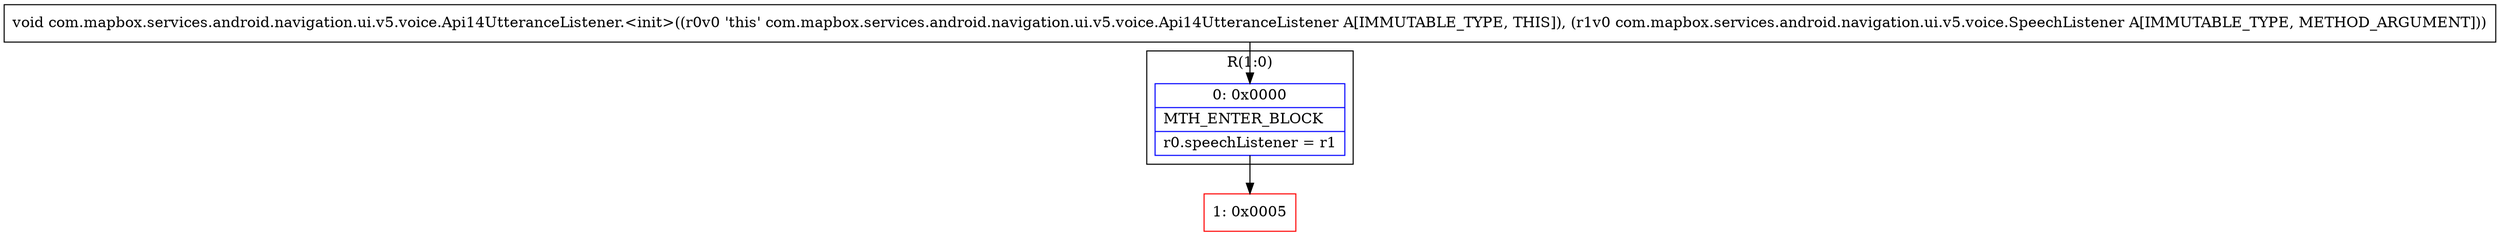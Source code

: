 digraph "CFG forcom.mapbox.services.android.navigation.ui.v5.voice.Api14UtteranceListener.\<init\>(Lcom\/mapbox\/services\/android\/navigation\/ui\/v5\/voice\/SpeechListener;)V" {
subgraph cluster_Region_48057175 {
label = "R(1:0)";
node [shape=record,color=blue];
Node_0 [shape=record,label="{0\:\ 0x0000|MTH_ENTER_BLOCK\l|r0.speechListener = r1\l}"];
}
Node_1 [shape=record,color=red,label="{1\:\ 0x0005}"];
MethodNode[shape=record,label="{void com.mapbox.services.android.navigation.ui.v5.voice.Api14UtteranceListener.\<init\>((r0v0 'this' com.mapbox.services.android.navigation.ui.v5.voice.Api14UtteranceListener A[IMMUTABLE_TYPE, THIS]), (r1v0 com.mapbox.services.android.navigation.ui.v5.voice.SpeechListener A[IMMUTABLE_TYPE, METHOD_ARGUMENT])) }"];
MethodNode -> Node_0;
Node_0 -> Node_1;
}

